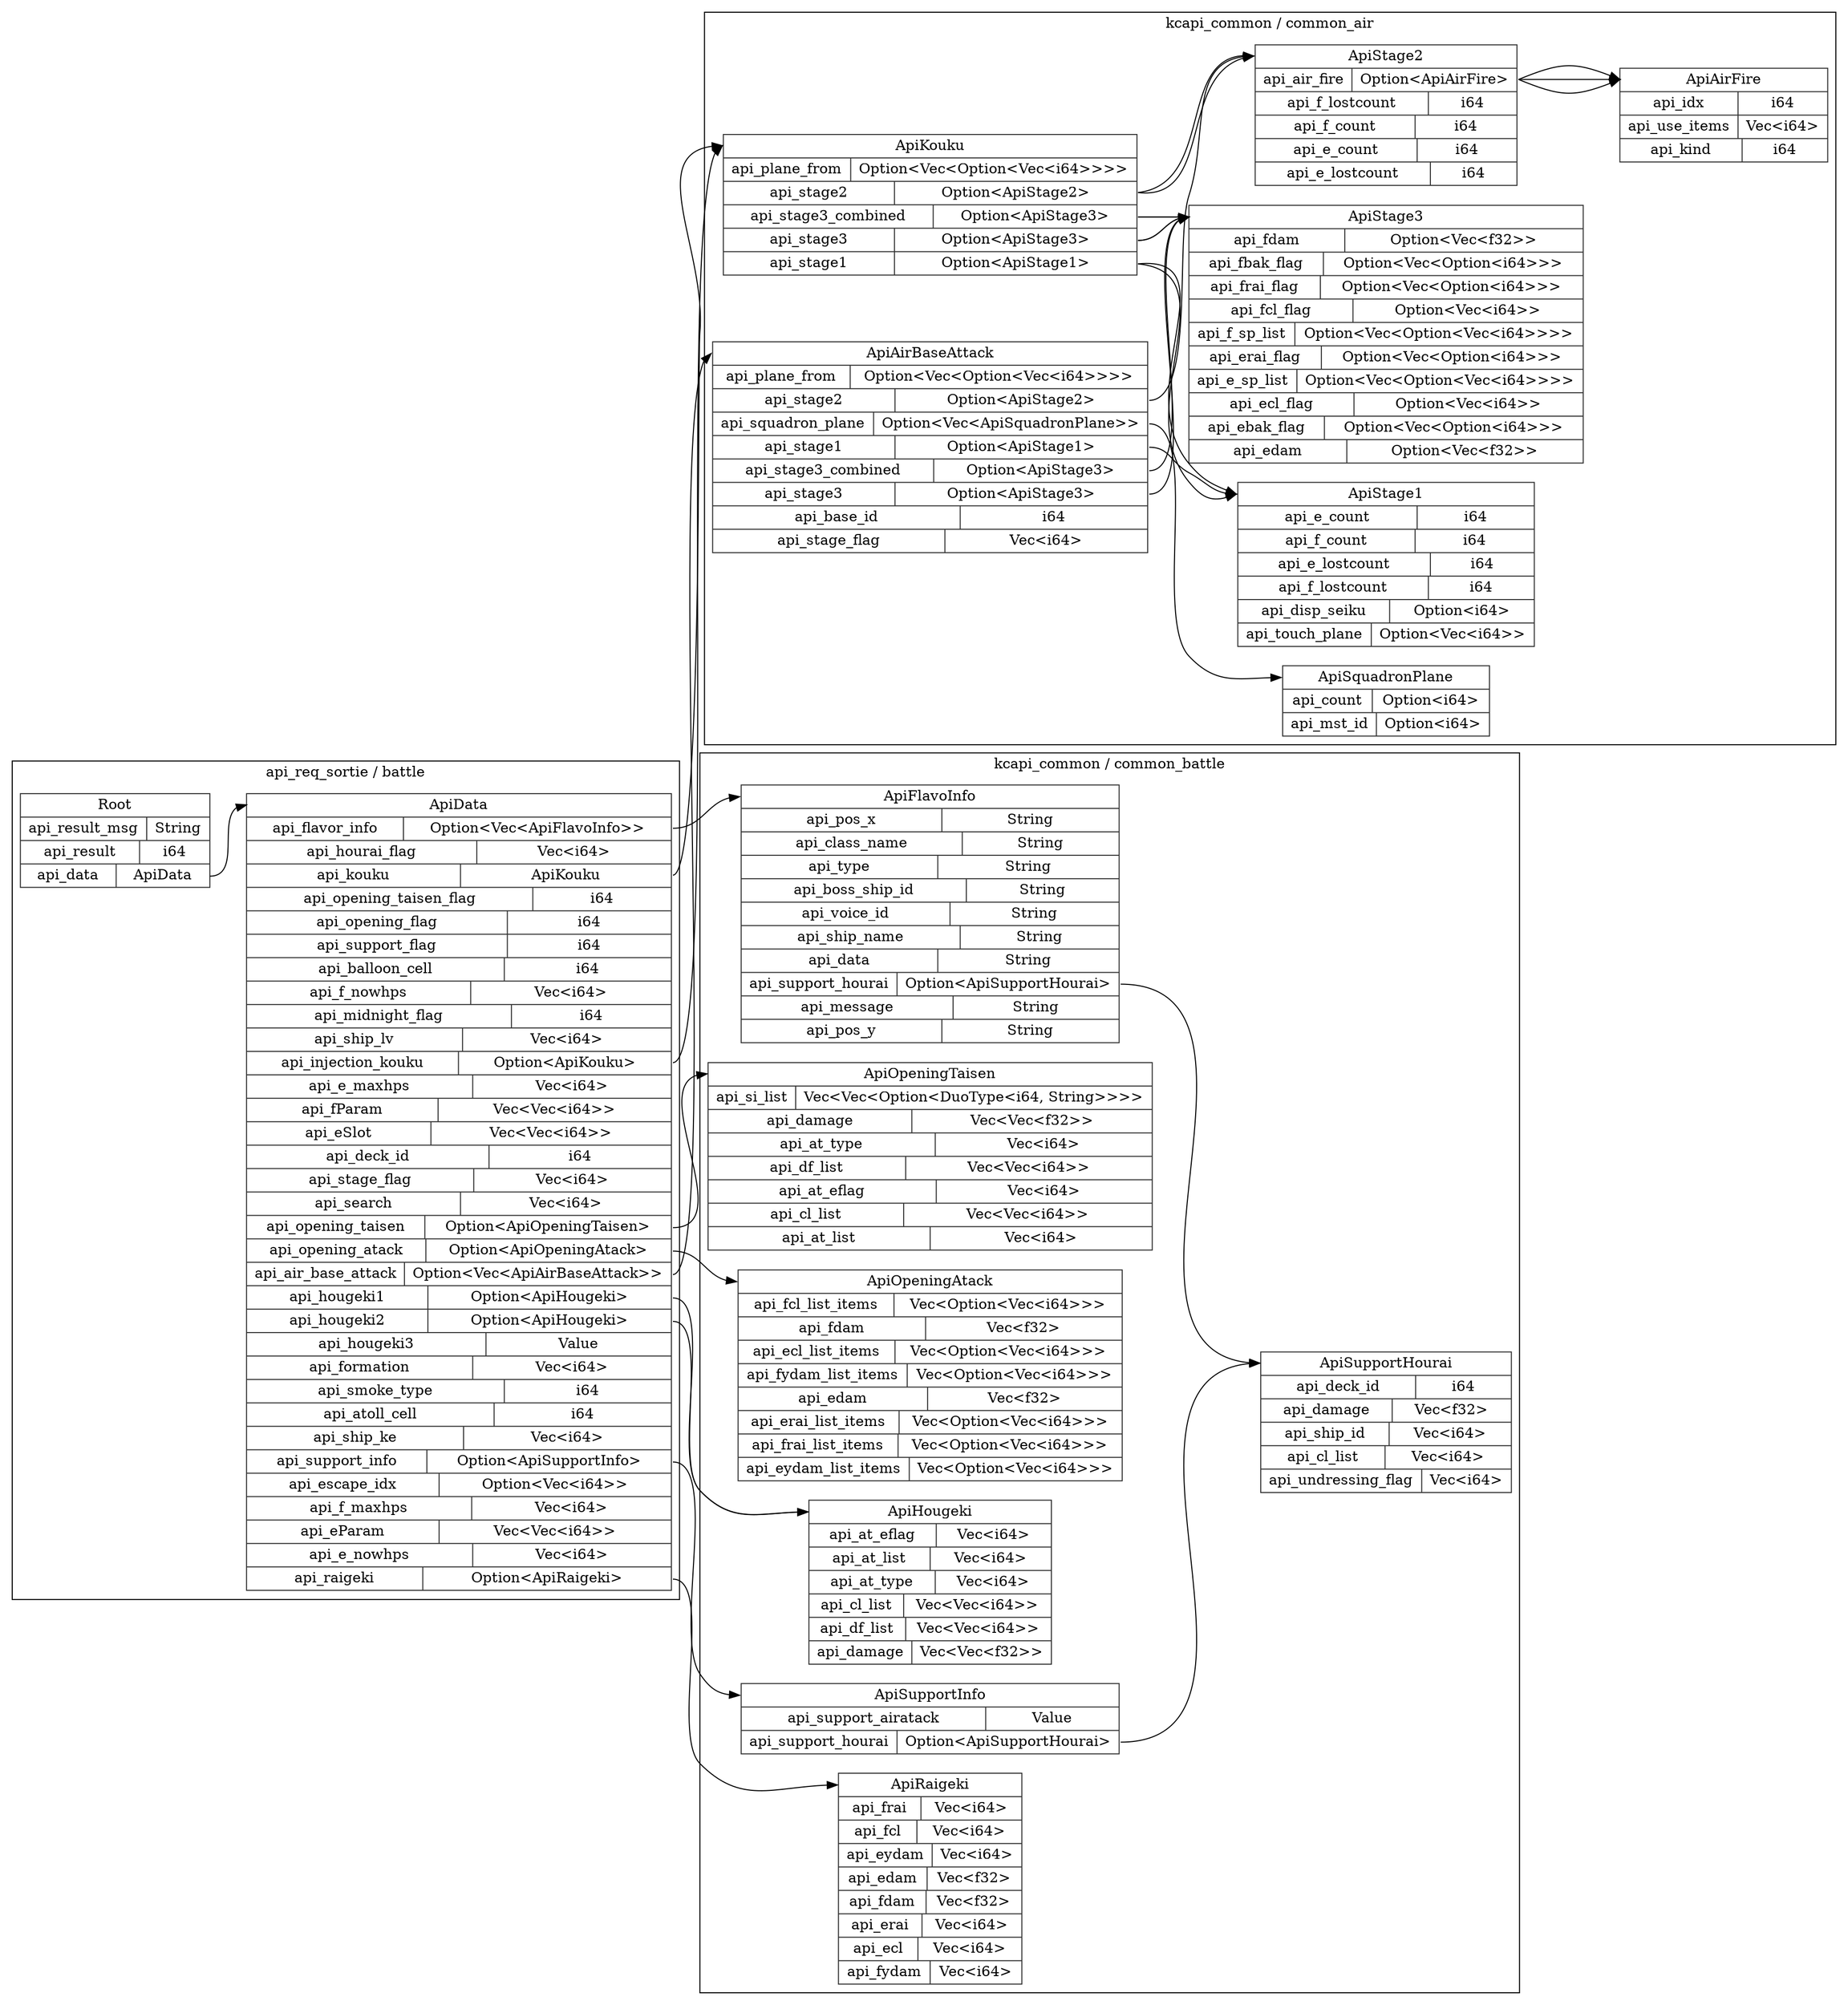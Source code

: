 digraph {
  rankdir=LR;
  subgraph cluster_0 {
    label="api_req_sortie / battle";
    node [style="filled", color=white, style="solid", color=gray20];
    api_req_sortie__battle__Root [label="<Root> Root  | { api_result_msg | <api_result_msg> String } | { api_result | <api_result> i64 } | { api_data | <api_data> ApiData }", shape=record];
    api_req_sortie__battle__ApiData;
    api_req_sortie__battle__Root:api_data:e -> api_req_sortie__battle__ApiData:ApiData:w;
    api_req_sortie__battle__ApiData [label="<ApiData> ApiData  | { api_flavor_info | <api_flavor_info> Option\<Vec\<ApiFlavoInfo\>\> } | { api_hourai_flag | <api_hourai_flag> Vec\<i64\> } | { api_kouku | <api_kouku> ApiKouku } | { api_opening_taisen_flag | <api_opening_taisen_flag> i64 } | { api_opening_flag | <api_opening_flag> i64 } | { api_support_flag | <api_support_flag> i64 } | { api_balloon_cell | <api_balloon_cell> i64 } | { api_f_nowhps | <api_f_nowhps> Vec\<i64\> } | { api_midnight_flag | <api_midnight_flag> i64 } | { api_ship_lv | <api_ship_lv> Vec\<i64\> } | { api_injection_kouku | <api_injection_kouku> Option\<ApiKouku\> } | { api_e_maxhps | <api_e_maxhps> Vec\<i64\> } | { api_fParam | <api_fParam> Vec\<Vec\<i64\>\> } | { api_eSlot | <api_eSlot> Vec\<Vec\<i64\>\> } | { api_deck_id | <api_deck_id> i64 } | { api_stage_flag | <api_stage_flag> Vec\<i64\> } | { api_search | <api_search> Vec\<i64\> } | { api_opening_taisen | <api_opening_taisen> Option\<ApiOpeningTaisen\> } | { api_opening_atack | <api_opening_atack> Option\<ApiOpeningAtack\> } | { api_air_base_attack | <api_air_base_attack> Option\<Vec\<ApiAirBaseAttack\>\> } | { api_hougeki1 | <api_hougeki1> Option\<ApiHougeki\> } | { api_hougeki2 | <api_hougeki2> Option\<ApiHougeki\> } | { api_hougeki3 | <api_hougeki3> Value } | { api_formation | <api_formation> Vec\<i64\> } | { api_smoke_type | <api_smoke_type> i64 } | { api_atoll_cell | <api_atoll_cell> i64 } | { api_ship_ke | <api_ship_ke> Vec\<i64\> } | { api_support_info | <api_support_info> Option\<ApiSupportInfo\> } | { api_escape_idx | <api_escape_idx> Option\<Vec\<i64\>\> } | { api_f_maxhps | <api_f_maxhps> Vec\<i64\> } | { api_eParam | <api_eParam> Vec\<Vec\<i64\>\> } | { api_e_nowhps | <api_e_nowhps> Vec\<i64\> } | { api_raigeki | <api_raigeki> Option\<ApiRaigeki\> }", shape=record];
  }
  subgraph cluster_1 {
    label="kcapi_common / common_air";
    node [style="filled", color=white, style="solid", color=gray20];
    kcapi_common__common_air__ApiKouku [label="<ApiKouku> ApiKouku  | { api_plane_from | <api_plane_from> Option\<Vec\<Option\<Vec\<i64\>\>\>\> } | { api_stage2 | <api_stage2> Option\<ApiStage2\> } | { api_stage3_combined | <api_stage3_combined> Option\<ApiStage3\> } | { api_stage3 | <api_stage3> Option\<ApiStage3\> } | { api_stage1 | <api_stage1> Option\<ApiStage1\> }", shape=record];
    kcapi_common__common_air__ApiStage2;
    kcapi_common__common_air__ApiKouku:api_stage2:e -> kcapi_common__common_air__ApiStage2:ApiStage2:w;
    kcapi_common__common_air__ApiStage3;
    kcapi_common__common_air__ApiKouku:api_stage3_combined:e -> kcapi_common__common_air__ApiStage3:ApiStage3:w;
    kcapi_common__common_air__ApiStage3;
    kcapi_common__common_air__ApiKouku:api_stage3:e -> kcapi_common__common_air__ApiStage3:ApiStage3:w;
    kcapi_common__common_air__ApiStage1;
    kcapi_common__common_air__ApiKouku:api_stage1:e -> kcapi_common__common_air__ApiStage1:ApiStage1:w;
    kcapi_common__common_air__ApiKouku [label="<ApiKouku> ApiKouku  | { api_plane_from | <api_plane_from> Option\<Vec\<Option\<Vec\<i64\>\>\>\> } | { api_stage2 | <api_stage2> Option\<ApiStage2\> } | { api_stage3_combined | <api_stage3_combined> Option\<ApiStage3\> } | { api_stage3 | <api_stage3> Option\<ApiStage3\> } | { api_stage1 | <api_stage1> Option\<ApiStage1\> }", shape=record];
    kcapi_common__common_air__ApiStage2;
    kcapi_common__common_air__ApiKouku:api_stage2:e -> kcapi_common__common_air__ApiStage2:ApiStage2:w;
    kcapi_common__common_air__ApiStage3;
    kcapi_common__common_air__ApiKouku:api_stage3_combined:e -> kcapi_common__common_air__ApiStage3:ApiStage3:w;
    kcapi_common__common_air__ApiStage3;
    kcapi_common__common_air__ApiKouku:api_stage3:e -> kcapi_common__common_air__ApiStage3:ApiStage3:w;
    kcapi_common__common_air__ApiStage1;
    kcapi_common__common_air__ApiKouku:api_stage1:e -> kcapi_common__common_air__ApiStage1:ApiStage1:w;
    kcapi_common__common_air__ApiAirBaseAttack [label="<ApiAirBaseAttack> ApiAirBaseAttack  | { api_plane_from | <api_plane_from> Option\<Vec\<Option\<Vec\<i64\>\>\>\> } | { api_stage2 | <api_stage2> Option\<ApiStage2\> } | { api_squadron_plane | <api_squadron_plane> Option\<Vec\<ApiSquadronPlane\>\> } | { api_stage1 | <api_stage1> Option\<ApiStage1\> } | { api_stage3_combined | <api_stage3_combined> Option\<ApiStage3\> } | { api_stage3 | <api_stage3> Option\<ApiStage3\> } | { api_base_id | <api_base_id> i64 } | { api_stage_flag | <api_stage_flag> Vec\<i64\> }", shape=record];
    kcapi_common__common_air__ApiStage2;
    kcapi_common__common_air__ApiAirBaseAttack:api_stage2:e -> kcapi_common__common_air__ApiStage2:ApiStage2:w;
    kcapi_common__common_air__ApiSquadronPlane;
    kcapi_common__common_air__ApiAirBaseAttack:api_squadron_plane:e -> kcapi_common__common_air__ApiSquadronPlane:ApiSquadronPlane:w;
    kcapi_common__common_air__ApiStage1;
    kcapi_common__common_air__ApiAirBaseAttack:api_stage1:e -> kcapi_common__common_air__ApiStage1:ApiStage1:w;
    kcapi_common__common_air__ApiStage3;
    kcapi_common__common_air__ApiAirBaseAttack:api_stage3_combined:e -> kcapi_common__common_air__ApiStage3:ApiStage3:w;
    kcapi_common__common_air__ApiStage3;
    kcapi_common__common_air__ApiAirBaseAttack:api_stage3:e -> kcapi_common__common_air__ApiStage3:ApiStage3:w;
    kcapi_common__common_air__ApiStage2 [label="<ApiStage2> ApiStage2  | { api_air_fire | <api_air_fire> Option\<ApiAirFire\> } | { api_f_lostcount | <api_f_lostcount> i64 } | { api_f_count | <api_f_count> i64 } | { api_e_count | <api_e_count> i64 } | { api_e_lostcount | <api_e_lostcount> i64 }", shape=record];
    kcapi_common__common_air__ApiAirFire;
    kcapi_common__common_air__ApiStage2:api_air_fire:e -> kcapi_common__common_air__ApiAirFire:ApiAirFire:w;
    kcapi_common__common_air__ApiStage3 [label="<ApiStage3> ApiStage3  | { api_fdam | <api_fdam> Option\<Vec\<f32\>\> } | { api_fbak_flag | <api_fbak_flag> Option\<Vec\<Option\<i64\>\>\> } | { api_frai_flag | <api_frai_flag> Option\<Vec\<Option\<i64\>\>\> } | { api_fcl_flag | <api_fcl_flag> Option\<Vec\<i64\>\> } | { api_f_sp_list | <api_f_sp_list> Option\<Vec\<Option\<Vec\<i64\>\>\>\> } | { api_erai_flag | <api_erai_flag> Option\<Vec\<Option\<i64\>\>\> } | { api_e_sp_list | <api_e_sp_list> Option\<Vec\<Option\<Vec\<i64\>\>\>\> } | { api_ecl_flag | <api_ecl_flag> Option\<Vec\<i64\>\> } | { api_ebak_flag | <api_ebak_flag> Option\<Vec\<Option\<i64\>\>\> } | { api_edam | <api_edam> Option\<Vec\<f32\>\> }", shape=record];
    kcapi_common__common_air__ApiStage3 [label="<ApiStage3> ApiStage3  | { api_fdam | <api_fdam> Option\<Vec\<f32\>\> } | { api_fbak_flag | <api_fbak_flag> Option\<Vec\<Option\<i64\>\>\> } | { api_frai_flag | <api_frai_flag> Option\<Vec\<Option\<i64\>\>\> } | { api_fcl_flag | <api_fcl_flag> Option\<Vec\<i64\>\> } | { api_f_sp_list | <api_f_sp_list> Option\<Vec\<Option\<Vec\<i64\>\>\>\> } | { api_erai_flag | <api_erai_flag> Option\<Vec\<Option\<i64\>\>\> } | { api_e_sp_list | <api_e_sp_list> Option\<Vec\<Option\<Vec\<i64\>\>\>\> } | { api_ecl_flag | <api_ecl_flag> Option\<Vec\<i64\>\> } | { api_ebak_flag | <api_ebak_flag> Option\<Vec\<Option\<i64\>\>\> } | { api_edam | <api_edam> Option\<Vec\<f32\>\> }", shape=record];
    kcapi_common__common_air__ApiStage1 [label="<ApiStage1> ApiStage1  | { api_e_count | <api_e_count> i64 } | { api_f_count | <api_f_count> i64 } | { api_e_lostcount | <api_e_lostcount> i64 } | { api_f_lostcount | <api_f_lostcount> i64 } | { api_disp_seiku | <api_disp_seiku> Option\<i64\> } | { api_touch_plane | <api_touch_plane> Option\<Vec\<i64\>\> }", shape=record];
    kcapi_common__common_air__ApiStage2 [label="<ApiStage2> ApiStage2  | { api_air_fire | <api_air_fire> Option\<ApiAirFire\> } | { api_f_lostcount | <api_f_lostcount> i64 } | { api_f_count | <api_f_count> i64 } | { api_e_count | <api_e_count> i64 } | { api_e_lostcount | <api_e_lostcount> i64 }", shape=record];
    kcapi_common__common_air__ApiAirFire;
    kcapi_common__common_air__ApiStage2:api_air_fire:e -> kcapi_common__common_air__ApiAirFire:ApiAirFire:w;
    kcapi_common__common_air__ApiStage3 [label="<ApiStage3> ApiStage3  | { api_fdam | <api_fdam> Option\<Vec\<f32\>\> } | { api_fbak_flag | <api_fbak_flag> Option\<Vec\<Option\<i64\>\>\> } | { api_frai_flag | <api_frai_flag> Option\<Vec\<Option\<i64\>\>\> } | { api_fcl_flag | <api_fcl_flag> Option\<Vec\<i64\>\> } | { api_f_sp_list | <api_f_sp_list> Option\<Vec\<Option\<Vec\<i64\>\>\>\> } | { api_erai_flag | <api_erai_flag> Option\<Vec\<Option\<i64\>\>\> } | { api_e_sp_list | <api_e_sp_list> Option\<Vec\<Option\<Vec\<i64\>\>\>\> } | { api_ecl_flag | <api_ecl_flag> Option\<Vec\<i64\>\> } | { api_ebak_flag | <api_ebak_flag> Option\<Vec\<Option\<i64\>\>\> } | { api_edam | <api_edam> Option\<Vec\<f32\>\> }", shape=record];
    kcapi_common__common_air__ApiStage3 [label="<ApiStage3> ApiStage3  | { api_fdam | <api_fdam> Option\<Vec\<f32\>\> } | { api_fbak_flag | <api_fbak_flag> Option\<Vec\<Option\<i64\>\>\> } | { api_frai_flag | <api_frai_flag> Option\<Vec\<Option\<i64\>\>\> } | { api_fcl_flag | <api_fcl_flag> Option\<Vec\<i64\>\> } | { api_f_sp_list | <api_f_sp_list> Option\<Vec\<Option\<Vec\<i64\>\>\>\> } | { api_erai_flag | <api_erai_flag> Option\<Vec\<Option\<i64\>\>\> } | { api_e_sp_list | <api_e_sp_list> Option\<Vec\<Option\<Vec\<i64\>\>\>\> } | { api_ecl_flag | <api_ecl_flag> Option\<Vec\<i64\>\> } | { api_ebak_flag | <api_ebak_flag> Option\<Vec\<Option\<i64\>\>\> } | { api_edam | <api_edam> Option\<Vec\<f32\>\> }", shape=record];
    kcapi_common__common_air__ApiStage1 [label="<ApiStage1> ApiStage1  | { api_e_count | <api_e_count> i64 } | { api_f_count | <api_f_count> i64 } | { api_e_lostcount | <api_e_lostcount> i64 } | { api_f_lostcount | <api_f_lostcount> i64 } | { api_disp_seiku | <api_disp_seiku> Option\<i64\> } | { api_touch_plane | <api_touch_plane> Option\<Vec\<i64\>\> }", shape=record];
    kcapi_common__common_air__ApiStage2 [label="<ApiStage2> ApiStage2  | { api_air_fire | <api_air_fire> Option\<ApiAirFire\> } | { api_f_lostcount | <api_f_lostcount> i64 } | { api_f_count | <api_f_count> i64 } | { api_e_count | <api_e_count> i64 } | { api_e_lostcount | <api_e_lostcount> i64 }", shape=record];
    kcapi_common__common_air__ApiAirFire;
    kcapi_common__common_air__ApiStage2:api_air_fire:e -> kcapi_common__common_air__ApiAirFire:ApiAirFire:w;
    kcapi_common__common_air__ApiSquadronPlane [label="<ApiSquadronPlane> ApiSquadronPlane  | { api_count | <api_count> Option\<i64\> } | { api_mst_id | <api_mst_id> Option\<i64\> }", shape=record];
    kcapi_common__common_air__ApiStage1 [label="<ApiStage1> ApiStage1  | { api_e_count | <api_e_count> i64 } | { api_f_count | <api_f_count> i64 } | { api_e_lostcount | <api_e_lostcount> i64 } | { api_f_lostcount | <api_f_lostcount> i64 } | { api_disp_seiku | <api_disp_seiku> Option\<i64\> } | { api_touch_plane | <api_touch_plane> Option\<Vec\<i64\>\> }", shape=record];
    kcapi_common__common_air__ApiStage3 [label="<ApiStage3> ApiStage3  | { api_fdam | <api_fdam> Option\<Vec\<f32\>\> } | { api_fbak_flag | <api_fbak_flag> Option\<Vec\<Option\<i64\>\>\> } | { api_frai_flag | <api_frai_flag> Option\<Vec\<Option\<i64\>\>\> } | { api_fcl_flag | <api_fcl_flag> Option\<Vec\<i64\>\> } | { api_f_sp_list | <api_f_sp_list> Option\<Vec\<Option\<Vec\<i64\>\>\>\> } | { api_erai_flag | <api_erai_flag> Option\<Vec\<Option\<i64\>\>\> } | { api_e_sp_list | <api_e_sp_list> Option\<Vec\<Option\<Vec\<i64\>\>\>\> } | { api_ecl_flag | <api_ecl_flag> Option\<Vec\<i64\>\> } | { api_ebak_flag | <api_ebak_flag> Option\<Vec\<Option\<i64\>\>\> } | { api_edam | <api_edam> Option\<Vec\<f32\>\> }", shape=record];
    kcapi_common__common_air__ApiStage3 [label="<ApiStage3> ApiStage3  | { api_fdam | <api_fdam> Option\<Vec\<f32\>\> } | { api_fbak_flag | <api_fbak_flag> Option\<Vec\<Option\<i64\>\>\> } | { api_frai_flag | <api_frai_flag> Option\<Vec\<Option\<i64\>\>\> } | { api_fcl_flag | <api_fcl_flag> Option\<Vec\<i64\>\> } | { api_f_sp_list | <api_f_sp_list> Option\<Vec\<Option\<Vec\<i64\>\>\>\> } | { api_erai_flag | <api_erai_flag> Option\<Vec\<Option\<i64\>\>\> } | { api_e_sp_list | <api_e_sp_list> Option\<Vec\<Option\<Vec\<i64\>\>\>\> } | { api_ecl_flag | <api_ecl_flag> Option\<Vec\<i64\>\> } | { api_ebak_flag | <api_ebak_flag> Option\<Vec\<Option\<i64\>\>\> } | { api_edam | <api_edam> Option\<Vec\<f32\>\> }", shape=record];
    kcapi_common__common_air__ApiAirFire [label="<ApiAirFire> ApiAirFire  | { api_idx | <api_idx> i64 } | { api_use_items | <api_use_items> Vec\<i64\> } | { api_kind | <api_kind> i64 }", shape=record];
    kcapi_common__common_air__ApiAirFire [label="<ApiAirFire> ApiAirFire  | { api_idx | <api_idx> i64 } | { api_use_items | <api_use_items> Vec\<i64\> } | { api_kind | <api_kind> i64 }", shape=record];
    kcapi_common__common_air__ApiAirFire [label="<ApiAirFire> ApiAirFire  | { api_idx | <api_idx> i64 } | { api_use_items | <api_use_items> Vec\<i64\> } | { api_kind | <api_kind> i64 }", shape=record];
  }
  subgraph cluster_2 {
    label="kcapi_common / common_battle";
    node [style="filled", color=white, style="solid", color=gray20];
    kcapi_common__common_battle__ApiFlavoInfo [label="<ApiFlavoInfo> ApiFlavoInfo  | { api_pos_x | <api_pos_x> String } | { api_class_name | <api_class_name> String } | { api_type | <api_type> String } | { api_boss_ship_id | <api_boss_ship_id> String } | { api_voice_id | <api_voice_id> String } | { api_ship_name | <api_ship_name> String } | { api_data | <api_data> String } | { api_support_hourai | <api_support_hourai> Option\<ApiSupportHourai\> } | { api_message | <api_message> String } | { api_pos_y | <api_pos_y> String }", shape=record];
    kcapi_common__common_battle__ApiSupportHourai;
    kcapi_common__common_battle__ApiFlavoInfo:api_support_hourai:e -> kcapi_common__common_battle__ApiSupportHourai:ApiSupportHourai:w;
    kcapi_common__common_battle__ApiOpeningTaisen [label="<ApiOpeningTaisen> ApiOpeningTaisen  | { api_si_list | <api_si_list> Vec\<Vec\<Option\<DuoType\<i64, String\>\>\>\> } | { api_damage | <api_damage> Vec\<Vec\<f32\>\> } | { api_at_type | <api_at_type> Vec\<i64\> } | { api_df_list | <api_df_list> Vec\<Vec\<i64\>\> } | { api_at_eflag | <api_at_eflag> Vec\<i64\> } | { api_cl_list | <api_cl_list> Vec\<Vec\<i64\>\> } | { api_at_list | <api_at_list> Vec\<i64\> }", shape=record];
    kcapi_common__common_battle__ApiOpeningAtack [label="<ApiOpeningAtack> ApiOpeningAtack  | { api_fcl_list_items | <api_fcl_list_items> Vec\<Option\<Vec\<i64\>\>\> } | { api_fdam | <api_fdam> Vec\<f32\> } | { api_ecl_list_items | <api_ecl_list_items> Vec\<Option\<Vec\<i64\>\>\> } | { api_fydam_list_items | <api_fydam_list_items> Vec\<Option\<Vec\<i64\>\>\> } | { api_edam | <api_edam> Vec\<f32\> } | { api_erai_list_items | <api_erai_list_items> Vec\<Option\<Vec\<i64\>\>\> } | { api_frai_list_items | <api_frai_list_items> Vec\<Option\<Vec\<i64\>\>\> } | { api_eydam_list_items | <api_eydam_list_items> Vec\<Option\<Vec\<i64\>\>\> }", shape=record];
    kcapi_common__common_battle__ApiHougeki [label="<ApiHougeki> ApiHougeki  | { api_at_eflag | <api_at_eflag> Vec\<i64\> } | { api_at_list | <api_at_list> Vec\<i64\> } | { api_at_type | <api_at_type> Vec\<i64\> } | { api_cl_list | <api_cl_list> Vec\<Vec\<i64\>\> } | { api_df_list | <api_df_list> Vec\<Vec\<i64\>\> } | { api_damage | <api_damage> Vec\<Vec\<f32\>\> }", shape=record];
    kcapi_common__common_battle__ApiHougeki [label="<ApiHougeki> ApiHougeki  | { api_at_eflag | <api_at_eflag> Vec\<i64\> } | { api_at_list | <api_at_list> Vec\<i64\> } | { api_at_type | <api_at_type> Vec\<i64\> } | { api_cl_list | <api_cl_list> Vec\<Vec\<i64\>\> } | { api_df_list | <api_df_list> Vec\<Vec\<i64\>\> } | { api_damage | <api_damage> Vec\<Vec\<f32\>\> }", shape=record];
    kcapi_common__common_battle__ApiSupportInfo [label="<ApiSupportInfo> ApiSupportInfo  | { api_support_airatack | <api_support_airatack> Value } | { api_support_hourai | <api_support_hourai> Option\<ApiSupportHourai\> }", shape=record];
    kcapi_common__common_battle__ApiSupportHourai;
    kcapi_common__common_battle__ApiSupportInfo:api_support_hourai:e -> kcapi_common__common_battle__ApiSupportHourai:ApiSupportHourai:w;
    kcapi_common__common_battle__ApiRaigeki [label="<ApiRaigeki> ApiRaigeki  | { api_frai | <api_frai> Vec\<i64\> } | { api_fcl | <api_fcl> Vec\<i64\> } | { api_eydam | <api_eydam> Vec\<i64\> } | { api_edam | <api_edam> Vec\<f32\> } | { api_fdam | <api_fdam> Vec\<f32\> } | { api_erai | <api_erai> Vec\<i64\> } | { api_ecl | <api_ecl> Vec\<i64\> } | { api_fydam | <api_fydam> Vec\<i64\> }", shape=record];
    kcapi_common__common_battle__ApiSupportHourai [label="<ApiSupportHourai> ApiSupportHourai  | { api_deck_id | <api_deck_id> i64 } | { api_damage | <api_damage> Vec\<f32\> } | { api_ship_id | <api_ship_id> Vec\<i64\> } | { api_cl_list | <api_cl_list> Vec\<i64\> } | { api_undressing_flag | <api_undressing_flag> Vec\<i64\> }", shape=record];
    kcapi_common__common_battle__ApiSupportHourai [label="<ApiSupportHourai> ApiSupportHourai  | { api_deck_id | <api_deck_id> i64 } | { api_damage | <api_damage> Vec\<f32\> } | { api_ship_id | <api_ship_id> Vec\<i64\> } | { api_cl_list | <api_cl_list> Vec\<i64\> } | { api_undressing_flag | <api_undressing_flag> Vec\<i64\> }", shape=record];
  }
  api_req_sortie__battle__ApiData:api_flavor_info:e -> kcapi_common__common_battle__ApiFlavoInfo:ApiFlavoInfo:w;
  api_req_sortie__battle__ApiData:api_kouku:e -> kcapi_common__common_air__ApiKouku:ApiKouku:w;
  api_req_sortie__battle__ApiData:api_injection_kouku:e -> kcapi_common__common_air__ApiKouku:ApiKouku:w;
  api_req_sortie__battle__ApiData:api_opening_taisen:e -> kcapi_common__common_battle__ApiOpeningTaisen:ApiOpeningTaisen:w;
  api_req_sortie__battle__ApiData:api_opening_atack:e -> kcapi_common__common_battle__ApiOpeningAtack:ApiOpeningAtack:w;
  api_req_sortie__battle__ApiData:api_air_base_attack:e -> kcapi_common__common_air__ApiAirBaseAttack:ApiAirBaseAttack:w;
  api_req_sortie__battle__ApiData:api_hougeki1:e -> kcapi_common__common_battle__ApiHougeki:ApiHougeki:w;
  api_req_sortie__battle__ApiData:api_hougeki2:e -> kcapi_common__common_battle__ApiHougeki:ApiHougeki:w;
  api_req_sortie__battle__ApiData:api_support_info:e -> kcapi_common__common_battle__ApiSupportInfo:ApiSupportInfo:w;
  api_req_sortie__battle__ApiData:api_raigeki:e -> kcapi_common__common_battle__ApiRaigeki:ApiRaigeki:w;
}
